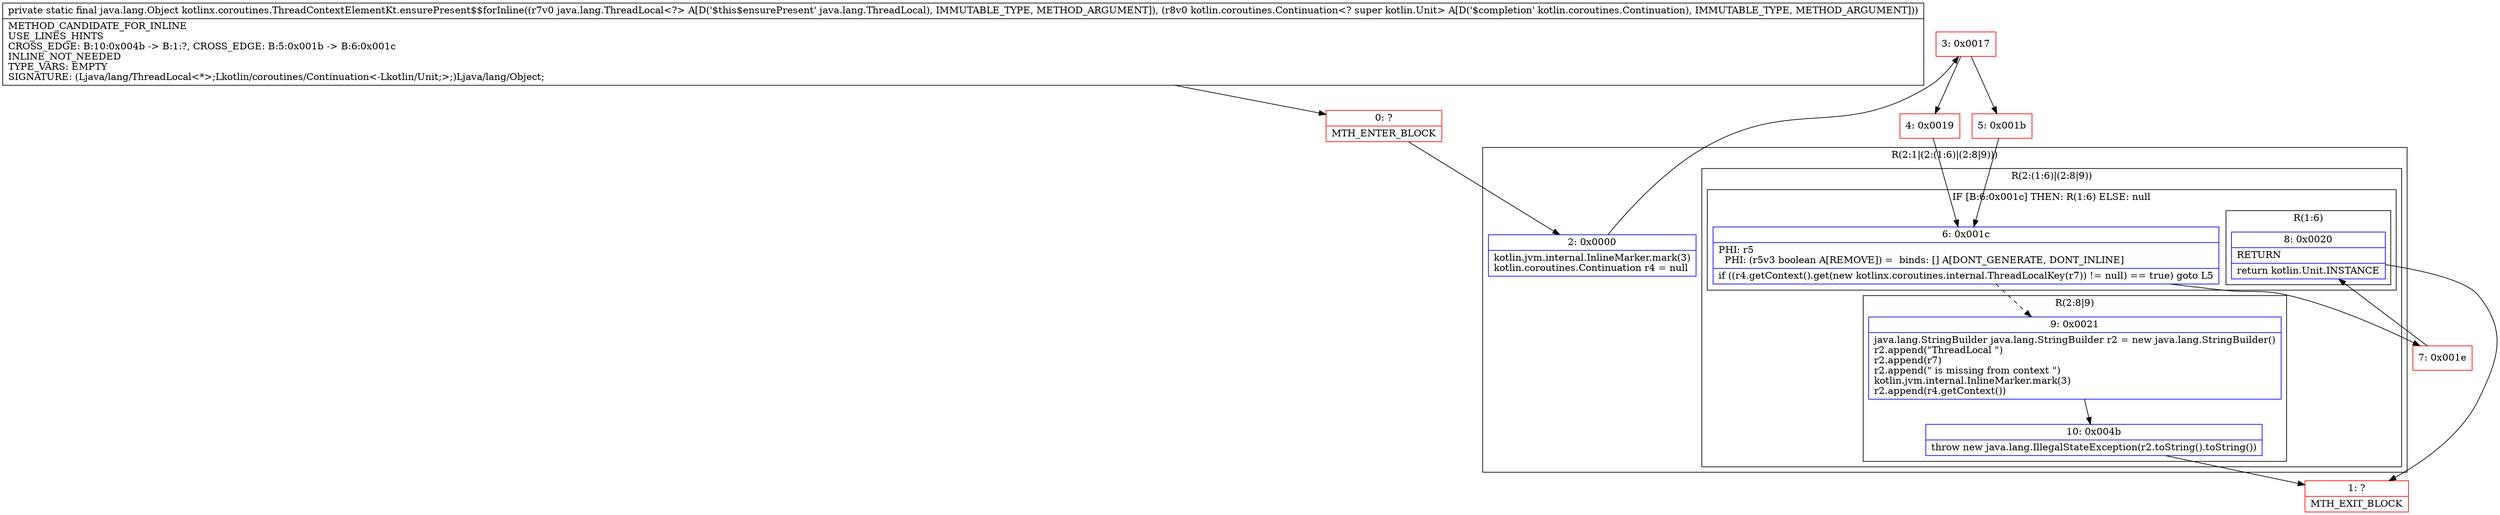 digraph "CFG forkotlinx.coroutines.ThreadContextElementKt.ensurePresent$$forInline(Ljava\/lang\/ThreadLocal;Lkotlin\/coroutines\/Continuation;)Ljava\/lang\/Object;" {
subgraph cluster_Region_1785143639 {
label = "R(2:1|(2:(1:6)|(2:8|9)))";
node [shape=record,color=blue];
Node_2 [shape=record,label="{2\:\ 0x0000|kotlin.jvm.internal.InlineMarker.mark(3)\lkotlin.coroutines.Continuation r4 = null\l}"];
subgraph cluster_Region_2128729763 {
label = "R(2:(1:6)|(2:8|9))";
node [shape=record,color=blue];
subgraph cluster_IfRegion_569402645 {
label = "IF [B:6:0x001c] THEN: R(1:6) ELSE: null";
node [shape=record,color=blue];
Node_6 [shape=record,label="{6\:\ 0x001c|PHI: r5 \l  PHI: (r5v3 boolean A[REMOVE]) =  binds: [] A[DONT_GENERATE, DONT_INLINE]\l|if ((r4.getContext().get(new kotlinx.coroutines.internal.ThreadLocalKey(r7)) != null) == true) goto L5\l}"];
subgraph cluster_Region_639728709 {
label = "R(1:6)";
node [shape=record,color=blue];
Node_8 [shape=record,label="{8\:\ 0x0020|RETURN\l|return kotlin.Unit.INSTANCE\l}"];
}
}
subgraph cluster_Region_11588921 {
label = "R(2:8|9)";
node [shape=record,color=blue];
Node_9 [shape=record,label="{9\:\ 0x0021|java.lang.StringBuilder java.lang.StringBuilder r2 = new java.lang.StringBuilder()\lr2.append(\"ThreadLocal \")\lr2.append(r7)\lr2.append(\" is missing from context \")\lkotlin.jvm.internal.InlineMarker.mark(3)\lr2.append(r4.getContext())\l}"];
Node_10 [shape=record,label="{10\:\ 0x004b|throw new java.lang.IllegalStateException(r2.toString().toString())\l}"];
}
}
}
Node_0 [shape=record,color=red,label="{0\:\ ?|MTH_ENTER_BLOCK\l}"];
Node_3 [shape=record,color=red,label="{3\:\ 0x0017}"];
Node_4 [shape=record,color=red,label="{4\:\ 0x0019}"];
Node_7 [shape=record,color=red,label="{7\:\ 0x001e}"];
Node_1 [shape=record,color=red,label="{1\:\ ?|MTH_EXIT_BLOCK\l}"];
Node_5 [shape=record,color=red,label="{5\:\ 0x001b}"];
MethodNode[shape=record,label="{private static final java.lang.Object kotlinx.coroutines.ThreadContextElementKt.ensurePresent$$forInline((r7v0 java.lang.ThreadLocal\<?\> A[D('$this$ensurePresent' java.lang.ThreadLocal), IMMUTABLE_TYPE, METHOD_ARGUMENT]), (r8v0 kotlin.coroutines.Continuation\<? super kotlin.Unit\> A[D('$completion' kotlin.coroutines.Continuation), IMMUTABLE_TYPE, METHOD_ARGUMENT]))  | METHOD_CANDIDATE_FOR_INLINE\lUSE_LINES_HINTS\lCROSS_EDGE: B:10:0x004b \-\> B:1:?, CROSS_EDGE: B:5:0x001b \-\> B:6:0x001c\lINLINE_NOT_NEEDED\lTYPE_VARS: EMPTY\lSIGNATURE: (Ljava\/lang\/ThreadLocal\<*\>;Lkotlin\/coroutines\/Continuation\<\-Lkotlin\/Unit;\>;)Ljava\/lang\/Object;\l}"];
MethodNode -> Node_0;Node_2 -> Node_3;
Node_6 -> Node_7;
Node_6 -> Node_9[style=dashed];
Node_8 -> Node_1;
Node_9 -> Node_10;
Node_10 -> Node_1;
Node_0 -> Node_2;
Node_3 -> Node_4;
Node_3 -> Node_5;
Node_4 -> Node_6;
Node_7 -> Node_8;
Node_5 -> Node_6;
}

